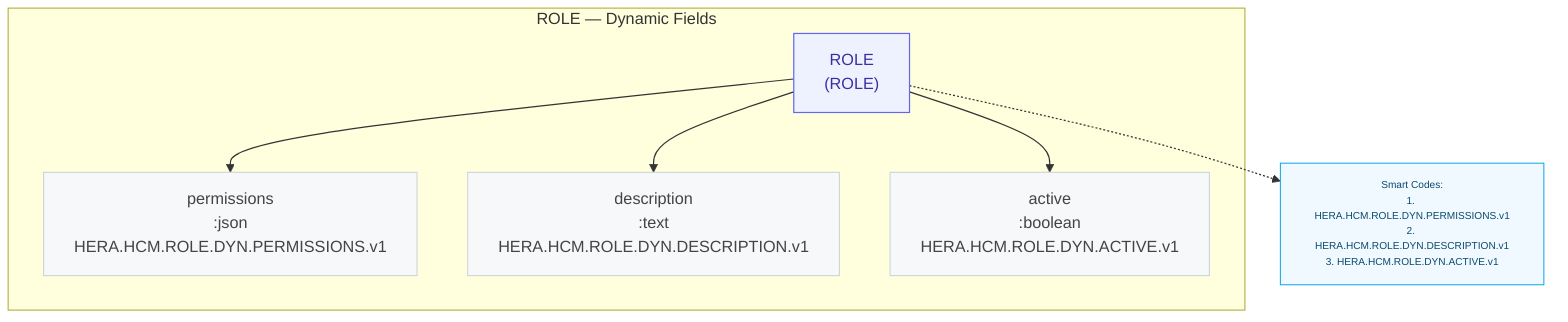 %% Auto-generated by scripts/generate-mermaid-diagrams.ts
%% Preset: ROLE
graph TD
  %% Layout tuning
  linkStyle default stroke-width:1.2px

  %% Entity root node
  ROLE["ROLE\n(ROLE)"]:::entityClass
  classDef entityClass fill:#eef2ff,stroke:#6366f1,color:#3730a3,stroke-width:1.2px;

  subgraph "ROLE — Dynamic Fields"
    classDef fld fill:#f6f8fa,stroke:#c9d1d9,stroke-width:1px,color:#444;
    ROLE --> ROLE__permissions["permissions\n:json\nHERA.HCM.ROLE.DYN.PERMISSIONS.v1"]
    ROLE --> ROLE__description["description\n:text\nHERA.HCM.ROLE.DYN.DESCRIPTION.v1"]
    ROLE --> ROLE__active["active\n:boolean\nHERA.HCM.ROLE.DYN.ACTIVE.v1"]
    class ROLE__permissions fld;
    class ROLE__description fld;
    class ROLE__active fld;
  end

  %% No relationships for ROLE

    ROLE_CODES["Smart Codes:<br/>1. HERA.HCM.ROLE.DYN.PERMISSIONS.v1<br/>2. HERA.HCM.ROLE.DYN.DESCRIPTION.v1<br/>3. HERA.HCM.ROLE.DYN.ACTIVE.v1"]
  ROLE -.-> ROLE_CODES
  class ROLE_CODES smartCodeClass;
  classDef smartCodeClass fill:#f0f9ff,stroke:#0ea5e9,color:#0c4a6e,stroke-width:1px,font-size:10px;